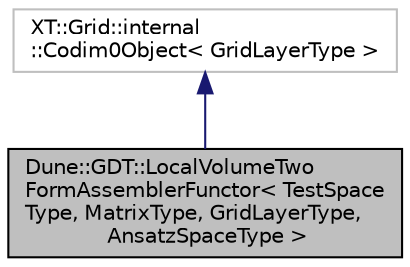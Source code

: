digraph "Dune::GDT::LocalVolumeTwoFormAssemblerFunctor&lt; TestSpaceType, MatrixType, GridLayerType, AnsatzSpaceType &gt;"
{
  edge [fontname="Helvetica",fontsize="10",labelfontname="Helvetica",labelfontsize="10"];
  node [fontname="Helvetica",fontsize="10",shape=record];
  Node0 [label="Dune::GDT::LocalVolumeTwo\lFormAssemblerFunctor\< TestSpace\lType, MatrixType, GridLayerType,\l AnsatzSpaceType \>",height=0.2,width=0.4,color="black", fillcolor="grey75", style="filled", fontcolor="black"];
  Node1 -> Node0 [dir="back",color="midnightblue",fontsize="10",style="solid",fontname="Helvetica"];
  Node1 [label="XT::Grid::internal\l::Codim0Object\< GridLayerType \>",height=0.2,width=0.4,color="grey75", fillcolor="white", style="filled"];
}
